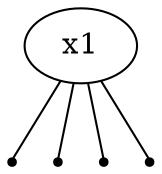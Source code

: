 graph {
  size="5,5";

  var8646911284551352321[label="x1", pos="0,0!"];

  factor0[label="", shape=point];
  var8646911284551352321--factor0;
  factor1[label="", shape=point];
  var8646911284551352321--factor1;
  factor2[label="", shape=point];
  var8646911284551352321--factor2;
  factor3[label="", shape=point];
  var8646911284551352321--factor3;
}
